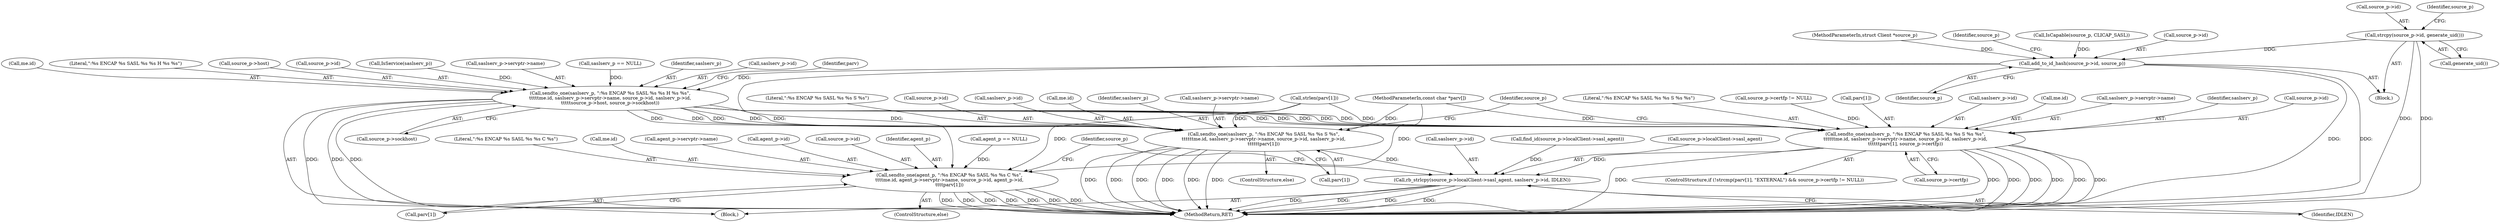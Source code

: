 digraph "0_charybdis_818a3fda944b26d4814132cee14cfda4ea4aa824@pointer" {
"1000247" [label="(Call,strcpy(source_p->id, generate_uid()))"];
"1000252" [label="(Call,add_to_id_hash(source_p->id, source_p))"];
"1000277" [label="(Call,sendto_one(saslserv_p, \":%s ENCAP %s SASL %s %s H %s %s\",\n\t\t\t\t\tme.id, saslserv_p->servptr->name, source_p->id, saslserv_p->id,\n\t\t\t\t\tsource_p->host, source_p->sockhost))"];
"1000313" [label="(Call,sendto_one(saslserv_p, \":%s ENCAP %s SASL %s %s S %s %s\",\n\t\t\t\t\t\tme.id, saslserv_p->servptr->name, source_p->id, saslserv_p->id,\n\t\t\t\t\t\tparv[1], source_p->certfp))"];
"1000357" [label="(Call,rb_strlcpy(source_p->localClient->sasl_agent, saslserv_p->id, IDLEN))"];
"1000337" [label="(Call,sendto_one(saslserv_p, \":%s ENCAP %s SASL %s %s S %s\",\n\t\t\t\t\t\tme.id, saslserv_p->servptr->name, source_p->id, saslserv_p->id,\n\t\t\t\t\t\tparv[1]))"];
"1000368" [label="(Call,sendto_one(agent_p, \":%s ENCAP %s SASL %s %s C %s\",\n\t\t\t\tme.id, agent_p->servptr->name, source_p->id, agent_p->id,\n\t\t\t\tparv[1]))"];
"1000391" [label="(Identifier,source_p)"];
"1000339" [label="(Literal,\":%s ENCAP %s SASL %s %s S %s\")"];
"1000246" [label="(Block,)"];
"1000248" [label="(Call,source_p->id)"];
"1000368" [label="(Call,sendto_one(agent_p, \":%s ENCAP %s SASL %s %s C %s\",\n\t\t\t\tme.id, agent_p->servptr->name, source_p->id, agent_p->id,\n\t\t\t\tparv[1]))"];
"1000283" [label="(Call,saslserv_p->servptr->name)"];
"1000167" [label="(Call,saslserv_p == NULL)"];
"1000327" [label="(Call,saslserv_p->id)"];
"1000348" [label="(Call,source_p->id)"];
"1000351" [label="(Call,saslserv_p->id)"];
"1000313" [label="(Call,sendto_one(saslserv_p, \":%s ENCAP %s SASL %s %s S %s %s\",\n\t\t\t\t\t\tme.id, saslserv_p->servptr->name, source_p->id, saslserv_p->id,\n\t\t\t\t\t\tparv[1], source_p->certfp))"];
"1000396" [label="(MethodReturn,RET)"];
"1000278" [label="(Identifier,saslserv_p)"];
"1000216" [label="(Call,strlen(parv[1]))"];
"1000300" [label="(ControlStructure,if (!strcmp(parv[1], \"EXTERNAL\") && source_p->certfp != NULL))"];
"1000291" [label="(Call,saslserv_p->id)"];
"1000358" [label="(Call,source_p->localClient->sasl_agent)"];
"1000252" [label="(Call,add_to_id_hash(source_p->id, source_p))"];
"1000369" [label="(Identifier,agent_p)"];
"1000316" [label="(Call,me.id)"];
"1000354" [label="(Call,parv[1])"];
"1000319" [label="(Call,saslserv_p->servptr->name)"];
"1000314" [label="(Identifier,saslserv_p)"];
"1000374" [label="(Call,agent_p->servptr->name)"];
"1000324" [label="(Call,source_p->id)"];
"1000382" [label="(Call,agent_p->id)"];
"1000297" [label="(Call,source_p->sockhost)"];
"1000277" [label="(Call,sendto_one(saslserv_p, \":%s ENCAP %s SASL %s %s H %s %s\",\n\t\t\t\t\tme.id, saslserv_p->servptr->name, source_p->id, saslserv_p->id,\n\t\t\t\t\tsource_p->host, source_p->sockhost))"];
"1000379" [label="(Call,source_p->id)"];
"1000305" [label="(Identifier,parv)"];
"1000367" [label="(ControlStructure,else)"];
"1000280" [label="(Call,me.id)"];
"1000340" [label="(Call,me.id)"];
"1000251" [label="(Call,generate_uid())"];
"1000360" [label="(Identifier,source_p)"];
"1000366" [label="(Identifier,IDLEN)"];
"1000315" [label="(Literal,\":%s ENCAP %s SASL %s %s S %s %s\")"];
"1000279" [label="(Literal,\":%s ENCAP %s SASL %s %s H %s %s\")"];
"1000363" [label="(Call,saslserv_p->id)"];
"1000106" [label="(MethodParameterIn,const char *parv[])"];
"1000338" [label="(Identifier,saslserv_p)"];
"1000256" [label="(Identifier,source_p)"];
"1000294" [label="(Call,source_p->host)"];
"1000337" [label="(Call,sendto_one(saslserv_p, \":%s ENCAP %s SASL %s %s S %s\",\n\t\t\t\t\t\tme.id, saslserv_p->servptr->name, source_p->id, saslserv_p->id,\n\t\t\t\t\t\tparv[1]))"];
"1000357" [label="(Call,rb_strlcpy(source_p->localClient->sasl_agent, saslserv_p->id, IDLEN))"];
"1000273" [label="(Call,agent_p == NULL)"];
"1000336" [label="(ControlStructure,else)"];
"1000288" [label="(Call,source_p->id)"];
"1000254" [label="(Identifier,source_p)"];
"1000308" [label="(Call,source_p->certfp != NULL)"];
"1000370" [label="(Literal,\":%s ENCAP %s SASL %s %s C %s\")"];
"1000253" [label="(Call,source_p->id)"];
"1000333" [label="(Call,source_p->certfp)"];
"1000104" [label="(MethodParameterIn,struct Client *source_p)"];
"1000261" [label="(Identifier,source_p)"];
"1000371" [label="(Call,me.id)"];
"1000247" [label="(Call,strcpy(source_p->id, generate_uid()))"];
"1000276" [label="(Block,)"];
"1000266" [label="(Call,find_id(source_p->localClient->sasl_agent))"];
"1000330" [label="(Call,parv[1])"];
"1000171" [label="(Call,IsService(saslserv_p))"];
"1000118" [label="(Call,IsCapable(source_p, CLICAP_SASL))"];
"1000385" [label="(Call,parv[1])"];
"1000343" [label="(Call,saslserv_p->servptr->name)"];
"1000247" -> "1000246"  [label="AST: "];
"1000247" -> "1000251"  [label="CFG: "];
"1000248" -> "1000247"  [label="AST: "];
"1000251" -> "1000247"  [label="AST: "];
"1000254" -> "1000247"  [label="CFG: "];
"1000247" -> "1000396"  [label="DDG: "];
"1000247" -> "1000396"  [label="DDG: "];
"1000247" -> "1000252"  [label="DDG: "];
"1000252" -> "1000246"  [label="AST: "];
"1000252" -> "1000256"  [label="CFG: "];
"1000253" -> "1000252"  [label="AST: "];
"1000256" -> "1000252"  [label="AST: "];
"1000261" -> "1000252"  [label="CFG: "];
"1000252" -> "1000396"  [label="DDG: "];
"1000252" -> "1000396"  [label="DDG: "];
"1000118" -> "1000252"  [label="DDG: "];
"1000104" -> "1000252"  [label="DDG: "];
"1000252" -> "1000277"  [label="DDG: "];
"1000252" -> "1000368"  [label="DDG: "];
"1000277" -> "1000276"  [label="AST: "];
"1000277" -> "1000297"  [label="CFG: "];
"1000278" -> "1000277"  [label="AST: "];
"1000279" -> "1000277"  [label="AST: "];
"1000280" -> "1000277"  [label="AST: "];
"1000283" -> "1000277"  [label="AST: "];
"1000288" -> "1000277"  [label="AST: "];
"1000291" -> "1000277"  [label="AST: "];
"1000294" -> "1000277"  [label="AST: "];
"1000297" -> "1000277"  [label="AST: "];
"1000305" -> "1000277"  [label="CFG: "];
"1000277" -> "1000396"  [label="DDG: "];
"1000277" -> "1000396"  [label="DDG: "];
"1000277" -> "1000396"  [label="DDG: "];
"1000167" -> "1000277"  [label="DDG: "];
"1000171" -> "1000277"  [label="DDG: "];
"1000277" -> "1000313"  [label="DDG: "];
"1000277" -> "1000313"  [label="DDG: "];
"1000277" -> "1000313"  [label="DDG: "];
"1000277" -> "1000313"  [label="DDG: "];
"1000277" -> "1000313"  [label="DDG: "];
"1000277" -> "1000337"  [label="DDG: "];
"1000277" -> "1000337"  [label="DDG: "];
"1000277" -> "1000337"  [label="DDG: "];
"1000277" -> "1000337"  [label="DDG: "];
"1000277" -> "1000337"  [label="DDG: "];
"1000313" -> "1000300"  [label="AST: "];
"1000313" -> "1000333"  [label="CFG: "];
"1000314" -> "1000313"  [label="AST: "];
"1000315" -> "1000313"  [label="AST: "];
"1000316" -> "1000313"  [label="AST: "];
"1000319" -> "1000313"  [label="AST: "];
"1000324" -> "1000313"  [label="AST: "];
"1000327" -> "1000313"  [label="AST: "];
"1000330" -> "1000313"  [label="AST: "];
"1000333" -> "1000313"  [label="AST: "];
"1000360" -> "1000313"  [label="CFG: "];
"1000313" -> "1000396"  [label="DDG: "];
"1000313" -> "1000396"  [label="DDG: "];
"1000313" -> "1000396"  [label="DDG: "];
"1000313" -> "1000396"  [label="DDG: "];
"1000313" -> "1000396"  [label="DDG: "];
"1000313" -> "1000396"  [label="DDG: "];
"1000313" -> "1000396"  [label="DDG: "];
"1000106" -> "1000313"  [label="DDG: "];
"1000216" -> "1000313"  [label="DDG: "];
"1000308" -> "1000313"  [label="DDG: "];
"1000313" -> "1000357"  [label="DDG: "];
"1000357" -> "1000276"  [label="AST: "];
"1000357" -> "1000366"  [label="CFG: "];
"1000358" -> "1000357"  [label="AST: "];
"1000363" -> "1000357"  [label="AST: "];
"1000366" -> "1000357"  [label="AST: "];
"1000391" -> "1000357"  [label="CFG: "];
"1000357" -> "1000396"  [label="DDG: "];
"1000357" -> "1000396"  [label="DDG: "];
"1000357" -> "1000396"  [label="DDG: "];
"1000357" -> "1000396"  [label="DDG: "];
"1000266" -> "1000357"  [label="DDG: "];
"1000337" -> "1000357"  [label="DDG: "];
"1000337" -> "1000336"  [label="AST: "];
"1000337" -> "1000354"  [label="CFG: "];
"1000338" -> "1000337"  [label="AST: "];
"1000339" -> "1000337"  [label="AST: "];
"1000340" -> "1000337"  [label="AST: "];
"1000343" -> "1000337"  [label="AST: "];
"1000348" -> "1000337"  [label="AST: "];
"1000351" -> "1000337"  [label="AST: "];
"1000354" -> "1000337"  [label="AST: "];
"1000360" -> "1000337"  [label="CFG: "];
"1000337" -> "1000396"  [label="DDG: "];
"1000337" -> "1000396"  [label="DDG: "];
"1000337" -> "1000396"  [label="DDG: "];
"1000337" -> "1000396"  [label="DDG: "];
"1000337" -> "1000396"  [label="DDG: "];
"1000337" -> "1000396"  [label="DDG: "];
"1000106" -> "1000337"  [label="DDG: "];
"1000216" -> "1000337"  [label="DDG: "];
"1000368" -> "1000367"  [label="AST: "];
"1000368" -> "1000385"  [label="CFG: "];
"1000369" -> "1000368"  [label="AST: "];
"1000370" -> "1000368"  [label="AST: "];
"1000371" -> "1000368"  [label="AST: "];
"1000374" -> "1000368"  [label="AST: "];
"1000379" -> "1000368"  [label="AST: "];
"1000382" -> "1000368"  [label="AST: "];
"1000385" -> "1000368"  [label="AST: "];
"1000391" -> "1000368"  [label="CFG: "];
"1000368" -> "1000396"  [label="DDG: "];
"1000368" -> "1000396"  [label="DDG: "];
"1000368" -> "1000396"  [label="DDG: "];
"1000368" -> "1000396"  [label="DDG: "];
"1000368" -> "1000396"  [label="DDG: "];
"1000368" -> "1000396"  [label="DDG: "];
"1000368" -> "1000396"  [label="DDG: "];
"1000273" -> "1000368"  [label="DDG: "];
"1000216" -> "1000368"  [label="DDG: "];
"1000106" -> "1000368"  [label="DDG: "];
}
